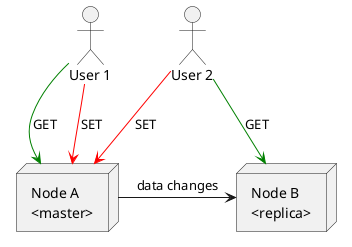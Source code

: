 @startuml

node NodeA [
    Node A
    <master>
]
node NodeB [
    Node B
    <replica>
]

actor "User 1" as User1
actor "User 2" as User2

NodeA -r-> NodeB : data changes

User1 -[#green]-> NodeA  : GET
User1 -[#red]-> NodeA : SET

User2 -[#red]-> NodeA : SET
User2 -[#green]-> NodeB : GET

@enduml
